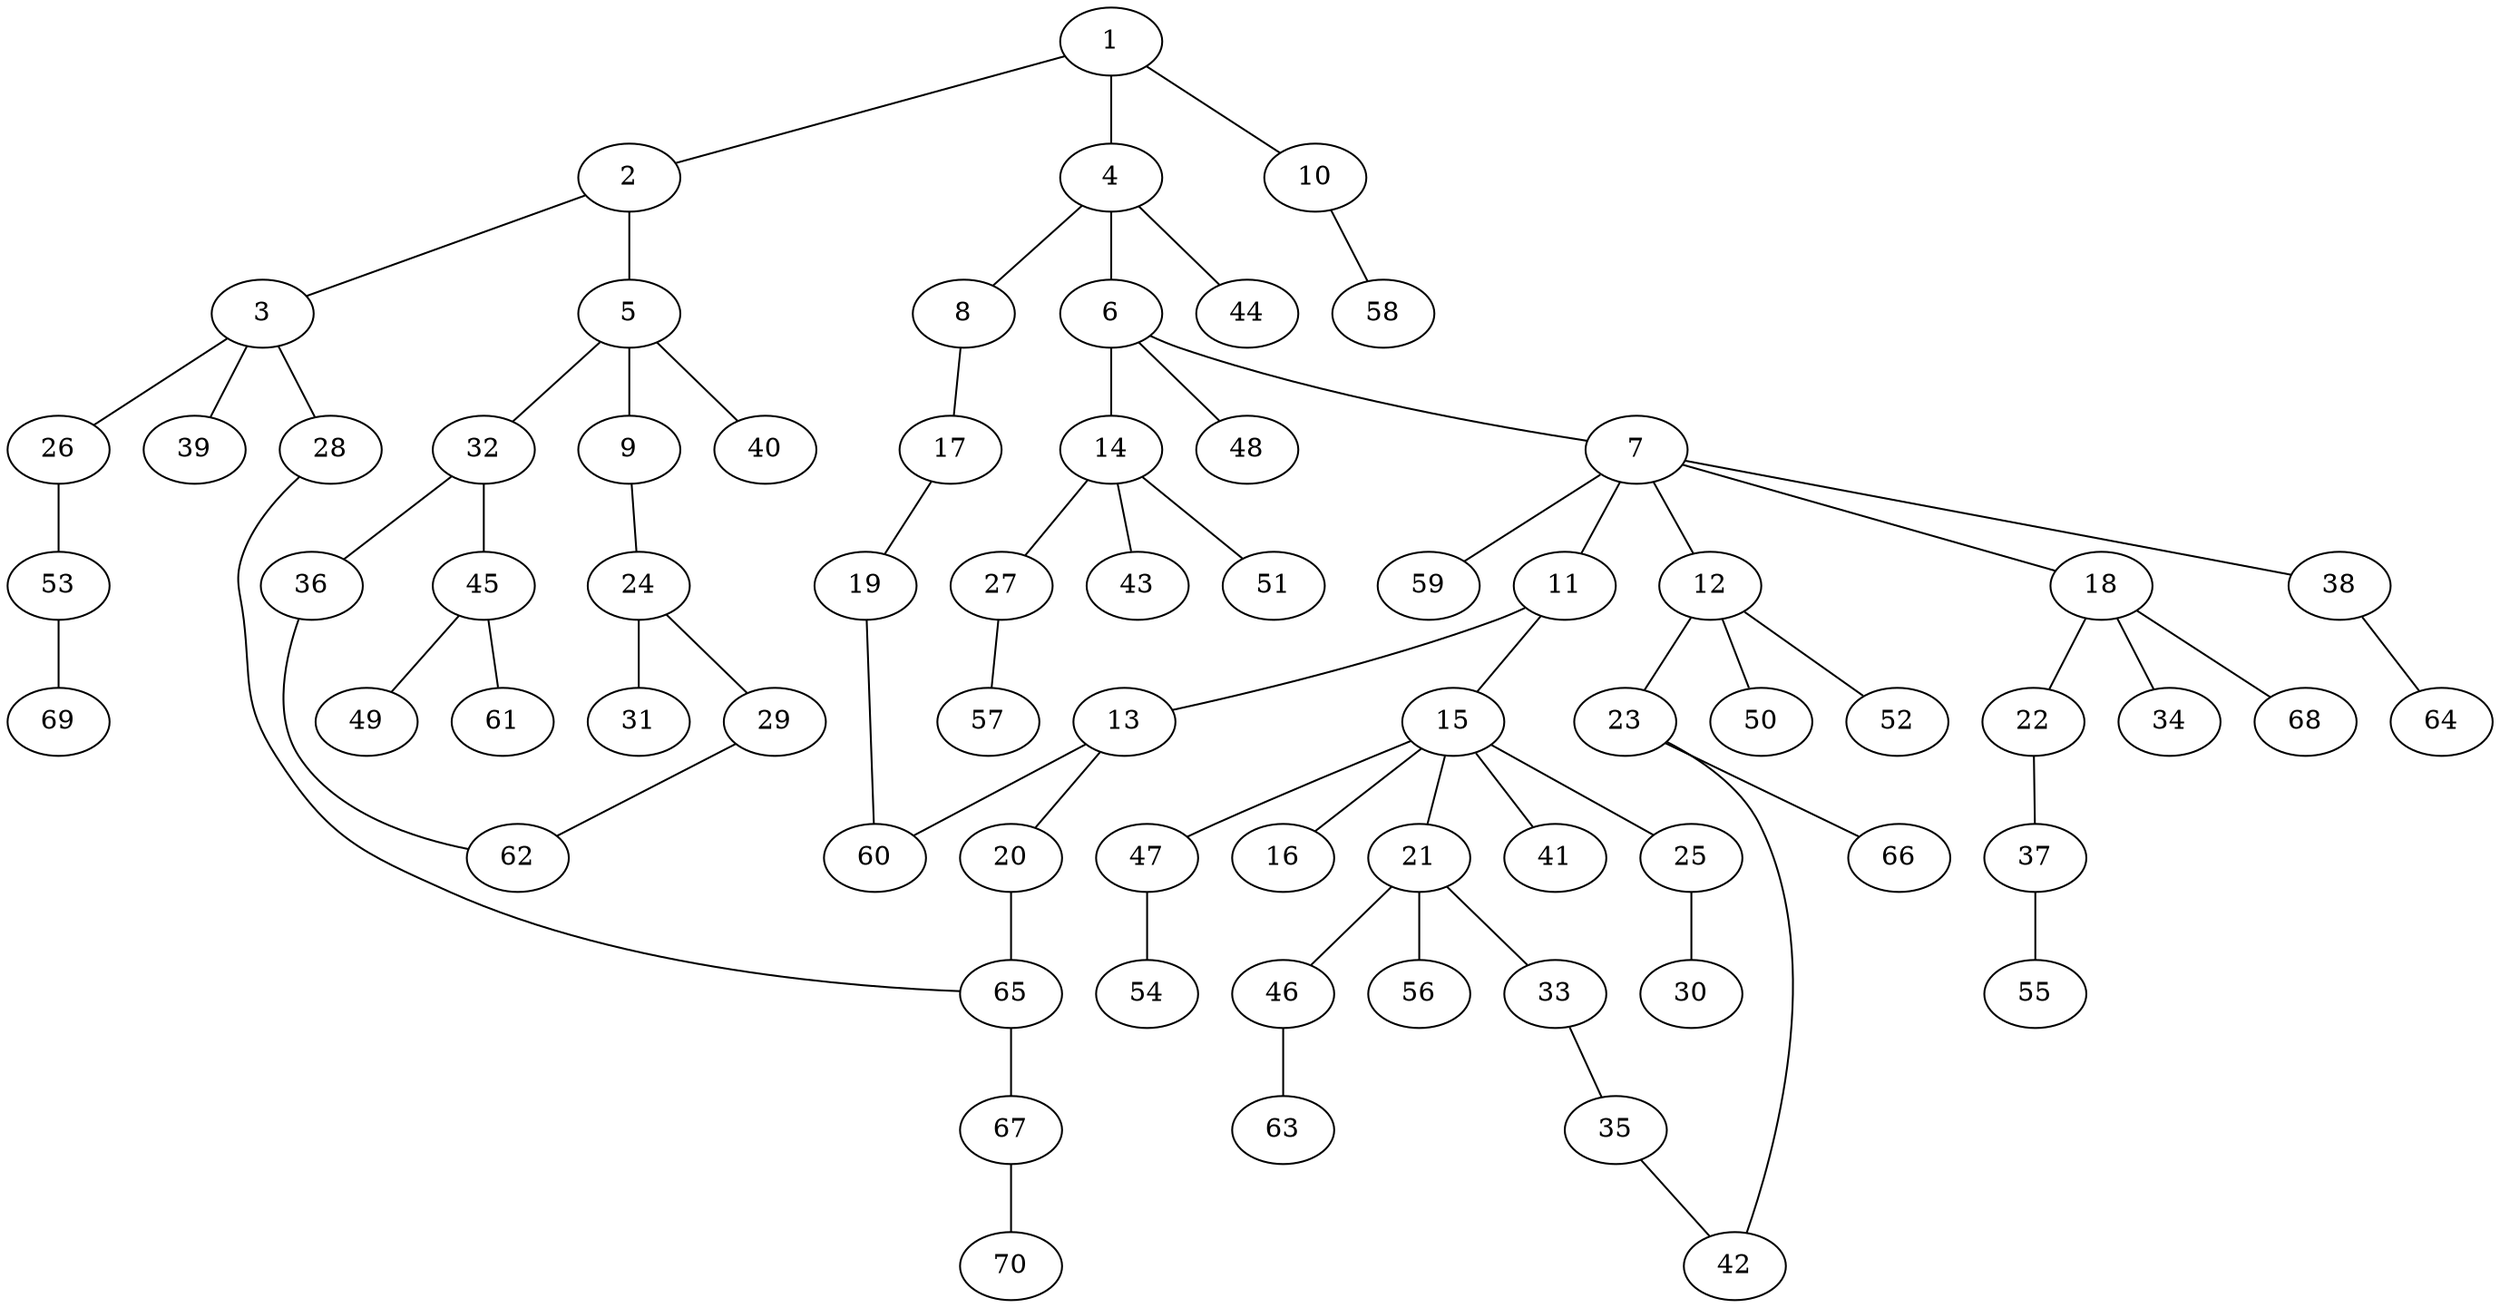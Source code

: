 graph graphname {1--2
1--4
1--10
2--3
2--5
3--26
3--28
3--39
4--6
4--8
4--44
5--9
5--32
5--40
6--7
6--14
6--48
7--11
7--12
7--18
7--38
7--59
8--17
9--24
10--58
11--13
11--15
12--23
12--50
12--52
13--20
13--60
14--27
14--43
14--51
15--16
15--21
15--25
15--41
15--47
17--19
18--22
18--34
18--68
19--60
20--65
21--33
21--46
21--56
22--37
23--42
23--66
24--29
24--31
25--30
26--53
27--57
28--65
29--62
32--36
32--45
33--35
35--42
36--62
37--55
38--64
45--49
45--61
46--63
47--54
53--69
65--67
67--70
}